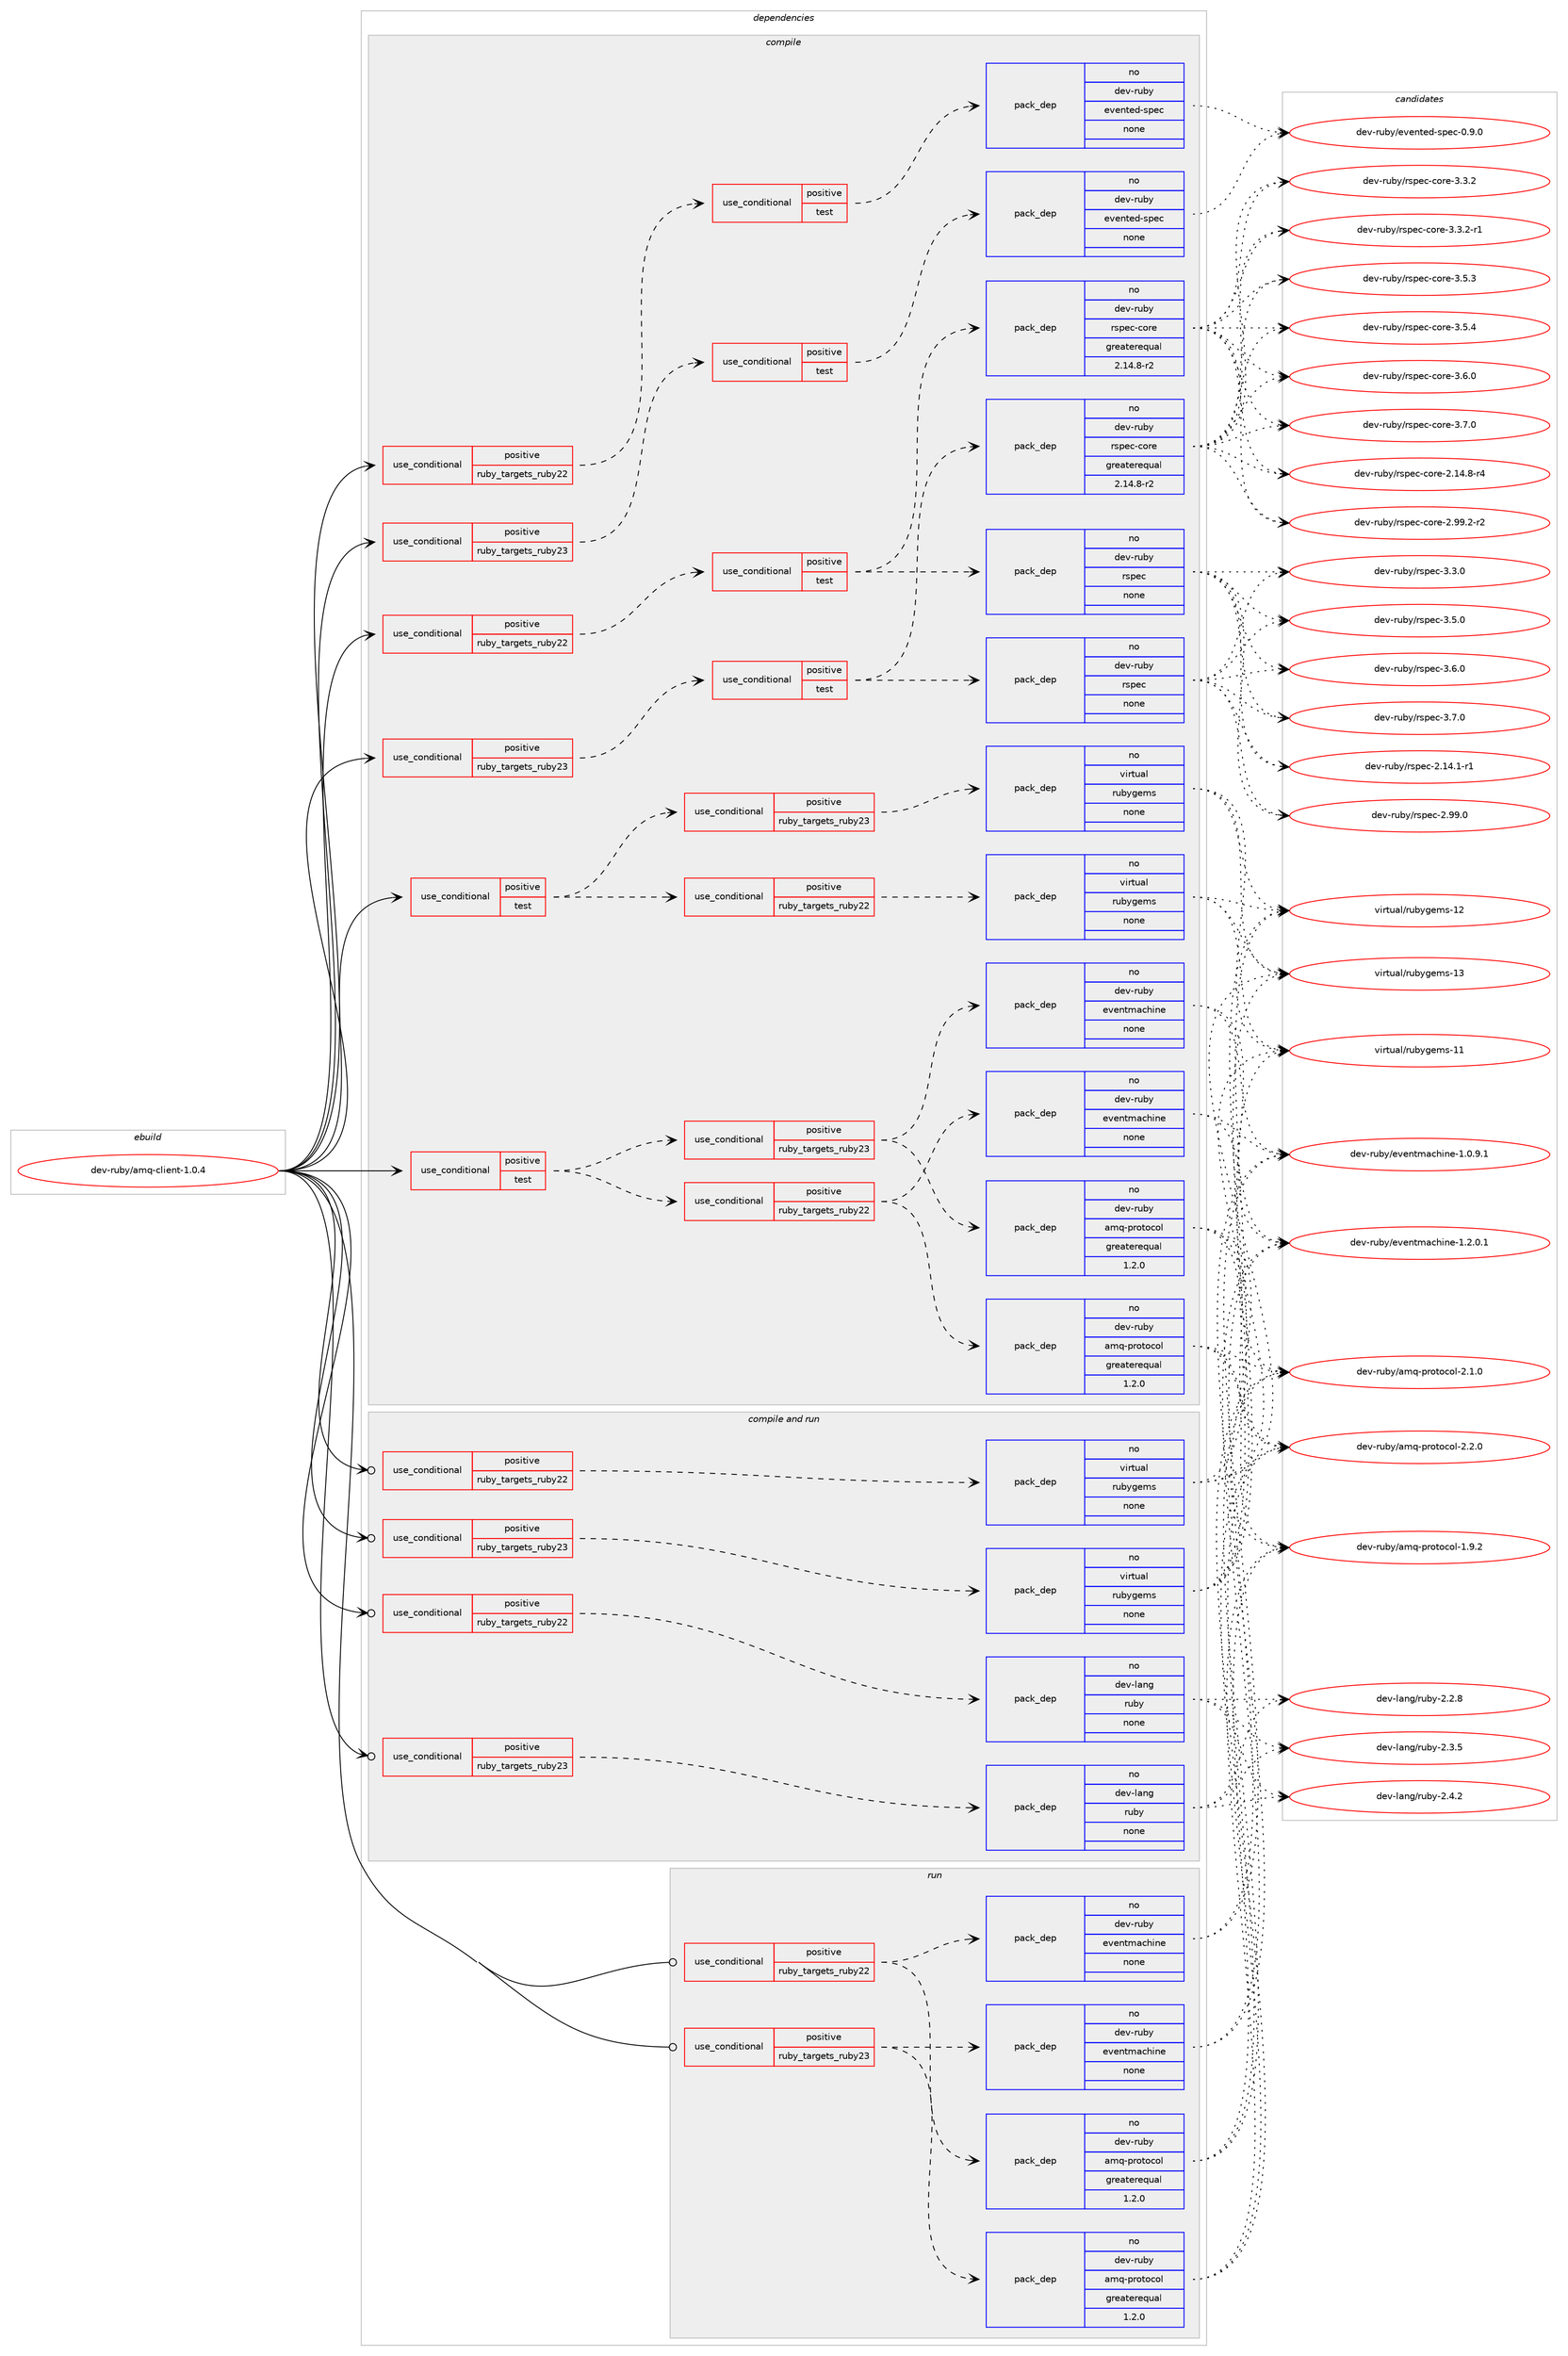 digraph prolog {

# *************
# Graph options
# *************

newrank=true;
concentrate=true;
compound=true;
graph [rankdir=LR,fontname=Helvetica,fontsize=10,ranksep=1.5];#, ranksep=2.5, nodesep=0.2];
edge  [arrowhead=vee];
node  [fontname=Helvetica,fontsize=10];

# **********
# The ebuild
# **********

subgraph cluster_leftcol {
color=gray;
rank=same;
label=<<i>ebuild</i>>;
id [label="dev-ruby/amq-client-1.0.4", color=red, width=4, href="../dev-ruby/amq-client-1.0.4.svg"];
}

# ****************
# The dependencies
# ****************

subgraph cluster_midcol {
color=gray;
label=<<i>dependencies</i>>;
subgraph cluster_compile {
fillcolor="#eeeeee";
style=filled;
label=<<i>compile</i>>;
subgraph cond51249 {
dependency227514 [label=<<TABLE BORDER="0" CELLBORDER="1" CELLSPACING="0" CELLPADDING="4"><TR><TD ROWSPAN="3" CELLPADDING="10">use_conditional</TD></TR><TR><TD>positive</TD></TR><TR><TD>ruby_targets_ruby22</TD></TR></TABLE>>, shape=none, color=red];
subgraph cond51250 {
dependency227515 [label=<<TABLE BORDER="0" CELLBORDER="1" CELLSPACING="0" CELLPADDING="4"><TR><TD ROWSPAN="3" CELLPADDING="10">use_conditional</TD></TR><TR><TD>positive</TD></TR><TR><TD>test</TD></TR></TABLE>>, shape=none, color=red];
subgraph pack172207 {
dependency227516 [label=<<TABLE BORDER="0" CELLBORDER="1" CELLSPACING="0" CELLPADDING="4" WIDTH="220"><TR><TD ROWSPAN="6" CELLPADDING="30">pack_dep</TD></TR><TR><TD WIDTH="110">no</TD></TR><TR><TD>dev-ruby</TD></TR><TR><TD>evented-spec</TD></TR><TR><TD>none</TD></TR><TR><TD></TD></TR></TABLE>>, shape=none, color=blue];
}
dependency227515:e -> dependency227516:w [weight=20,style="dashed",arrowhead="vee"];
}
dependency227514:e -> dependency227515:w [weight=20,style="dashed",arrowhead="vee"];
}
id:e -> dependency227514:w [weight=20,style="solid",arrowhead="vee"];
subgraph cond51251 {
dependency227517 [label=<<TABLE BORDER="0" CELLBORDER="1" CELLSPACING="0" CELLPADDING="4"><TR><TD ROWSPAN="3" CELLPADDING="10">use_conditional</TD></TR><TR><TD>positive</TD></TR><TR><TD>ruby_targets_ruby22</TD></TR></TABLE>>, shape=none, color=red];
subgraph cond51252 {
dependency227518 [label=<<TABLE BORDER="0" CELLBORDER="1" CELLSPACING="0" CELLPADDING="4"><TR><TD ROWSPAN="3" CELLPADDING="10">use_conditional</TD></TR><TR><TD>positive</TD></TR><TR><TD>test</TD></TR></TABLE>>, shape=none, color=red];
subgraph pack172208 {
dependency227519 [label=<<TABLE BORDER="0" CELLBORDER="1" CELLSPACING="0" CELLPADDING="4" WIDTH="220"><TR><TD ROWSPAN="6" CELLPADDING="30">pack_dep</TD></TR><TR><TD WIDTH="110">no</TD></TR><TR><TD>dev-ruby</TD></TR><TR><TD>rspec</TD></TR><TR><TD>none</TD></TR><TR><TD></TD></TR></TABLE>>, shape=none, color=blue];
}
dependency227518:e -> dependency227519:w [weight=20,style="dashed",arrowhead="vee"];
subgraph pack172209 {
dependency227520 [label=<<TABLE BORDER="0" CELLBORDER="1" CELLSPACING="0" CELLPADDING="4" WIDTH="220"><TR><TD ROWSPAN="6" CELLPADDING="30">pack_dep</TD></TR><TR><TD WIDTH="110">no</TD></TR><TR><TD>dev-ruby</TD></TR><TR><TD>rspec-core</TD></TR><TR><TD>greaterequal</TD></TR><TR><TD>2.14.8-r2</TD></TR></TABLE>>, shape=none, color=blue];
}
dependency227518:e -> dependency227520:w [weight=20,style="dashed",arrowhead="vee"];
}
dependency227517:e -> dependency227518:w [weight=20,style="dashed",arrowhead="vee"];
}
id:e -> dependency227517:w [weight=20,style="solid",arrowhead="vee"];
subgraph cond51253 {
dependency227521 [label=<<TABLE BORDER="0" CELLBORDER="1" CELLSPACING="0" CELLPADDING="4"><TR><TD ROWSPAN="3" CELLPADDING="10">use_conditional</TD></TR><TR><TD>positive</TD></TR><TR><TD>ruby_targets_ruby23</TD></TR></TABLE>>, shape=none, color=red];
subgraph cond51254 {
dependency227522 [label=<<TABLE BORDER="0" CELLBORDER="1" CELLSPACING="0" CELLPADDING="4"><TR><TD ROWSPAN="3" CELLPADDING="10">use_conditional</TD></TR><TR><TD>positive</TD></TR><TR><TD>test</TD></TR></TABLE>>, shape=none, color=red];
subgraph pack172210 {
dependency227523 [label=<<TABLE BORDER="0" CELLBORDER="1" CELLSPACING="0" CELLPADDING="4" WIDTH="220"><TR><TD ROWSPAN="6" CELLPADDING="30">pack_dep</TD></TR><TR><TD WIDTH="110">no</TD></TR><TR><TD>dev-ruby</TD></TR><TR><TD>evented-spec</TD></TR><TR><TD>none</TD></TR><TR><TD></TD></TR></TABLE>>, shape=none, color=blue];
}
dependency227522:e -> dependency227523:w [weight=20,style="dashed",arrowhead="vee"];
}
dependency227521:e -> dependency227522:w [weight=20,style="dashed",arrowhead="vee"];
}
id:e -> dependency227521:w [weight=20,style="solid",arrowhead="vee"];
subgraph cond51255 {
dependency227524 [label=<<TABLE BORDER="0" CELLBORDER="1" CELLSPACING="0" CELLPADDING="4"><TR><TD ROWSPAN="3" CELLPADDING="10">use_conditional</TD></TR><TR><TD>positive</TD></TR><TR><TD>ruby_targets_ruby23</TD></TR></TABLE>>, shape=none, color=red];
subgraph cond51256 {
dependency227525 [label=<<TABLE BORDER="0" CELLBORDER="1" CELLSPACING="0" CELLPADDING="4"><TR><TD ROWSPAN="3" CELLPADDING="10">use_conditional</TD></TR><TR><TD>positive</TD></TR><TR><TD>test</TD></TR></TABLE>>, shape=none, color=red];
subgraph pack172211 {
dependency227526 [label=<<TABLE BORDER="0" CELLBORDER="1" CELLSPACING="0" CELLPADDING="4" WIDTH="220"><TR><TD ROWSPAN="6" CELLPADDING="30">pack_dep</TD></TR><TR><TD WIDTH="110">no</TD></TR><TR><TD>dev-ruby</TD></TR><TR><TD>rspec</TD></TR><TR><TD>none</TD></TR><TR><TD></TD></TR></TABLE>>, shape=none, color=blue];
}
dependency227525:e -> dependency227526:w [weight=20,style="dashed",arrowhead="vee"];
subgraph pack172212 {
dependency227527 [label=<<TABLE BORDER="0" CELLBORDER="1" CELLSPACING="0" CELLPADDING="4" WIDTH="220"><TR><TD ROWSPAN="6" CELLPADDING="30">pack_dep</TD></TR><TR><TD WIDTH="110">no</TD></TR><TR><TD>dev-ruby</TD></TR><TR><TD>rspec-core</TD></TR><TR><TD>greaterequal</TD></TR><TR><TD>2.14.8-r2</TD></TR></TABLE>>, shape=none, color=blue];
}
dependency227525:e -> dependency227527:w [weight=20,style="dashed",arrowhead="vee"];
}
dependency227524:e -> dependency227525:w [weight=20,style="dashed",arrowhead="vee"];
}
id:e -> dependency227524:w [weight=20,style="solid",arrowhead="vee"];
subgraph cond51257 {
dependency227528 [label=<<TABLE BORDER="0" CELLBORDER="1" CELLSPACING="0" CELLPADDING="4"><TR><TD ROWSPAN="3" CELLPADDING="10">use_conditional</TD></TR><TR><TD>positive</TD></TR><TR><TD>test</TD></TR></TABLE>>, shape=none, color=red];
subgraph cond51258 {
dependency227529 [label=<<TABLE BORDER="0" CELLBORDER="1" CELLSPACING="0" CELLPADDING="4"><TR><TD ROWSPAN="3" CELLPADDING="10">use_conditional</TD></TR><TR><TD>positive</TD></TR><TR><TD>ruby_targets_ruby22</TD></TR></TABLE>>, shape=none, color=red];
subgraph pack172213 {
dependency227530 [label=<<TABLE BORDER="0" CELLBORDER="1" CELLSPACING="0" CELLPADDING="4" WIDTH="220"><TR><TD ROWSPAN="6" CELLPADDING="30">pack_dep</TD></TR><TR><TD WIDTH="110">no</TD></TR><TR><TD>dev-ruby</TD></TR><TR><TD>amq-protocol</TD></TR><TR><TD>greaterequal</TD></TR><TR><TD>1.2.0</TD></TR></TABLE>>, shape=none, color=blue];
}
dependency227529:e -> dependency227530:w [weight=20,style="dashed",arrowhead="vee"];
subgraph pack172214 {
dependency227531 [label=<<TABLE BORDER="0" CELLBORDER="1" CELLSPACING="0" CELLPADDING="4" WIDTH="220"><TR><TD ROWSPAN="6" CELLPADDING="30">pack_dep</TD></TR><TR><TD WIDTH="110">no</TD></TR><TR><TD>dev-ruby</TD></TR><TR><TD>eventmachine</TD></TR><TR><TD>none</TD></TR><TR><TD></TD></TR></TABLE>>, shape=none, color=blue];
}
dependency227529:e -> dependency227531:w [weight=20,style="dashed",arrowhead="vee"];
}
dependency227528:e -> dependency227529:w [weight=20,style="dashed",arrowhead="vee"];
subgraph cond51259 {
dependency227532 [label=<<TABLE BORDER="0" CELLBORDER="1" CELLSPACING="0" CELLPADDING="4"><TR><TD ROWSPAN="3" CELLPADDING="10">use_conditional</TD></TR><TR><TD>positive</TD></TR><TR><TD>ruby_targets_ruby23</TD></TR></TABLE>>, shape=none, color=red];
subgraph pack172215 {
dependency227533 [label=<<TABLE BORDER="0" CELLBORDER="1" CELLSPACING="0" CELLPADDING="4" WIDTH="220"><TR><TD ROWSPAN="6" CELLPADDING="30">pack_dep</TD></TR><TR><TD WIDTH="110">no</TD></TR><TR><TD>dev-ruby</TD></TR><TR><TD>amq-protocol</TD></TR><TR><TD>greaterequal</TD></TR><TR><TD>1.2.0</TD></TR></TABLE>>, shape=none, color=blue];
}
dependency227532:e -> dependency227533:w [weight=20,style="dashed",arrowhead="vee"];
subgraph pack172216 {
dependency227534 [label=<<TABLE BORDER="0" CELLBORDER="1" CELLSPACING="0" CELLPADDING="4" WIDTH="220"><TR><TD ROWSPAN="6" CELLPADDING="30">pack_dep</TD></TR><TR><TD WIDTH="110">no</TD></TR><TR><TD>dev-ruby</TD></TR><TR><TD>eventmachine</TD></TR><TR><TD>none</TD></TR><TR><TD></TD></TR></TABLE>>, shape=none, color=blue];
}
dependency227532:e -> dependency227534:w [weight=20,style="dashed",arrowhead="vee"];
}
dependency227528:e -> dependency227532:w [weight=20,style="dashed",arrowhead="vee"];
}
id:e -> dependency227528:w [weight=20,style="solid",arrowhead="vee"];
subgraph cond51260 {
dependency227535 [label=<<TABLE BORDER="0" CELLBORDER="1" CELLSPACING="0" CELLPADDING="4"><TR><TD ROWSPAN="3" CELLPADDING="10">use_conditional</TD></TR><TR><TD>positive</TD></TR><TR><TD>test</TD></TR></TABLE>>, shape=none, color=red];
subgraph cond51261 {
dependency227536 [label=<<TABLE BORDER="0" CELLBORDER="1" CELLSPACING="0" CELLPADDING="4"><TR><TD ROWSPAN="3" CELLPADDING="10">use_conditional</TD></TR><TR><TD>positive</TD></TR><TR><TD>ruby_targets_ruby22</TD></TR></TABLE>>, shape=none, color=red];
subgraph pack172217 {
dependency227537 [label=<<TABLE BORDER="0" CELLBORDER="1" CELLSPACING="0" CELLPADDING="4" WIDTH="220"><TR><TD ROWSPAN="6" CELLPADDING="30">pack_dep</TD></TR><TR><TD WIDTH="110">no</TD></TR><TR><TD>virtual</TD></TR><TR><TD>rubygems</TD></TR><TR><TD>none</TD></TR><TR><TD></TD></TR></TABLE>>, shape=none, color=blue];
}
dependency227536:e -> dependency227537:w [weight=20,style="dashed",arrowhead="vee"];
}
dependency227535:e -> dependency227536:w [weight=20,style="dashed",arrowhead="vee"];
subgraph cond51262 {
dependency227538 [label=<<TABLE BORDER="0" CELLBORDER="1" CELLSPACING="0" CELLPADDING="4"><TR><TD ROWSPAN="3" CELLPADDING="10">use_conditional</TD></TR><TR><TD>positive</TD></TR><TR><TD>ruby_targets_ruby23</TD></TR></TABLE>>, shape=none, color=red];
subgraph pack172218 {
dependency227539 [label=<<TABLE BORDER="0" CELLBORDER="1" CELLSPACING="0" CELLPADDING="4" WIDTH="220"><TR><TD ROWSPAN="6" CELLPADDING="30">pack_dep</TD></TR><TR><TD WIDTH="110">no</TD></TR><TR><TD>virtual</TD></TR><TR><TD>rubygems</TD></TR><TR><TD>none</TD></TR><TR><TD></TD></TR></TABLE>>, shape=none, color=blue];
}
dependency227538:e -> dependency227539:w [weight=20,style="dashed",arrowhead="vee"];
}
dependency227535:e -> dependency227538:w [weight=20,style="dashed",arrowhead="vee"];
}
id:e -> dependency227535:w [weight=20,style="solid",arrowhead="vee"];
}
subgraph cluster_compileandrun {
fillcolor="#eeeeee";
style=filled;
label=<<i>compile and run</i>>;
subgraph cond51263 {
dependency227540 [label=<<TABLE BORDER="0" CELLBORDER="1" CELLSPACING="0" CELLPADDING="4"><TR><TD ROWSPAN="3" CELLPADDING="10">use_conditional</TD></TR><TR><TD>positive</TD></TR><TR><TD>ruby_targets_ruby22</TD></TR></TABLE>>, shape=none, color=red];
subgraph pack172219 {
dependency227541 [label=<<TABLE BORDER="0" CELLBORDER="1" CELLSPACING="0" CELLPADDING="4" WIDTH="220"><TR><TD ROWSPAN="6" CELLPADDING="30">pack_dep</TD></TR><TR><TD WIDTH="110">no</TD></TR><TR><TD>dev-lang</TD></TR><TR><TD>ruby</TD></TR><TR><TD>none</TD></TR><TR><TD></TD></TR></TABLE>>, shape=none, color=blue];
}
dependency227540:e -> dependency227541:w [weight=20,style="dashed",arrowhead="vee"];
}
id:e -> dependency227540:w [weight=20,style="solid",arrowhead="odotvee"];
subgraph cond51264 {
dependency227542 [label=<<TABLE BORDER="0" CELLBORDER="1" CELLSPACING="0" CELLPADDING="4"><TR><TD ROWSPAN="3" CELLPADDING="10">use_conditional</TD></TR><TR><TD>positive</TD></TR><TR><TD>ruby_targets_ruby22</TD></TR></TABLE>>, shape=none, color=red];
subgraph pack172220 {
dependency227543 [label=<<TABLE BORDER="0" CELLBORDER="1" CELLSPACING="0" CELLPADDING="4" WIDTH="220"><TR><TD ROWSPAN="6" CELLPADDING="30">pack_dep</TD></TR><TR><TD WIDTH="110">no</TD></TR><TR><TD>virtual</TD></TR><TR><TD>rubygems</TD></TR><TR><TD>none</TD></TR><TR><TD></TD></TR></TABLE>>, shape=none, color=blue];
}
dependency227542:e -> dependency227543:w [weight=20,style="dashed",arrowhead="vee"];
}
id:e -> dependency227542:w [weight=20,style="solid",arrowhead="odotvee"];
subgraph cond51265 {
dependency227544 [label=<<TABLE BORDER="0" CELLBORDER="1" CELLSPACING="0" CELLPADDING="4"><TR><TD ROWSPAN="3" CELLPADDING="10">use_conditional</TD></TR><TR><TD>positive</TD></TR><TR><TD>ruby_targets_ruby23</TD></TR></TABLE>>, shape=none, color=red];
subgraph pack172221 {
dependency227545 [label=<<TABLE BORDER="0" CELLBORDER="1" CELLSPACING="0" CELLPADDING="4" WIDTH="220"><TR><TD ROWSPAN="6" CELLPADDING="30">pack_dep</TD></TR><TR><TD WIDTH="110">no</TD></TR><TR><TD>dev-lang</TD></TR><TR><TD>ruby</TD></TR><TR><TD>none</TD></TR><TR><TD></TD></TR></TABLE>>, shape=none, color=blue];
}
dependency227544:e -> dependency227545:w [weight=20,style="dashed",arrowhead="vee"];
}
id:e -> dependency227544:w [weight=20,style="solid",arrowhead="odotvee"];
subgraph cond51266 {
dependency227546 [label=<<TABLE BORDER="0" CELLBORDER="1" CELLSPACING="0" CELLPADDING="4"><TR><TD ROWSPAN="3" CELLPADDING="10">use_conditional</TD></TR><TR><TD>positive</TD></TR><TR><TD>ruby_targets_ruby23</TD></TR></TABLE>>, shape=none, color=red];
subgraph pack172222 {
dependency227547 [label=<<TABLE BORDER="0" CELLBORDER="1" CELLSPACING="0" CELLPADDING="4" WIDTH="220"><TR><TD ROWSPAN="6" CELLPADDING="30">pack_dep</TD></TR><TR><TD WIDTH="110">no</TD></TR><TR><TD>virtual</TD></TR><TR><TD>rubygems</TD></TR><TR><TD>none</TD></TR><TR><TD></TD></TR></TABLE>>, shape=none, color=blue];
}
dependency227546:e -> dependency227547:w [weight=20,style="dashed",arrowhead="vee"];
}
id:e -> dependency227546:w [weight=20,style="solid",arrowhead="odotvee"];
}
subgraph cluster_run {
fillcolor="#eeeeee";
style=filled;
label=<<i>run</i>>;
subgraph cond51267 {
dependency227548 [label=<<TABLE BORDER="0" CELLBORDER="1" CELLSPACING="0" CELLPADDING="4"><TR><TD ROWSPAN="3" CELLPADDING="10">use_conditional</TD></TR><TR><TD>positive</TD></TR><TR><TD>ruby_targets_ruby22</TD></TR></TABLE>>, shape=none, color=red];
subgraph pack172223 {
dependency227549 [label=<<TABLE BORDER="0" CELLBORDER="1" CELLSPACING="0" CELLPADDING="4" WIDTH="220"><TR><TD ROWSPAN="6" CELLPADDING="30">pack_dep</TD></TR><TR><TD WIDTH="110">no</TD></TR><TR><TD>dev-ruby</TD></TR><TR><TD>amq-protocol</TD></TR><TR><TD>greaterequal</TD></TR><TR><TD>1.2.0</TD></TR></TABLE>>, shape=none, color=blue];
}
dependency227548:e -> dependency227549:w [weight=20,style="dashed",arrowhead="vee"];
subgraph pack172224 {
dependency227550 [label=<<TABLE BORDER="0" CELLBORDER="1" CELLSPACING="0" CELLPADDING="4" WIDTH="220"><TR><TD ROWSPAN="6" CELLPADDING="30">pack_dep</TD></TR><TR><TD WIDTH="110">no</TD></TR><TR><TD>dev-ruby</TD></TR><TR><TD>eventmachine</TD></TR><TR><TD>none</TD></TR><TR><TD></TD></TR></TABLE>>, shape=none, color=blue];
}
dependency227548:e -> dependency227550:w [weight=20,style="dashed",arrowhead="vee"];
}
id:e -> dependency227548:w [weight=20,style="solid",arrowhead="odot"];
subgraph cond51268 {
dependency227551 [label=<<TABLE BORDER="0" CELLBORDER="1" CELLSPACING="0" CELLPADDING="4"><TR><TD ROWSPAN="3" CELLPADDING="10">use_conditional</TD></TR><TR><TD>positive</TD></TR><TR><TD>ruby_targets_ruby23</TD></TR></TABLE>>, shape=none, color=red];
subgraph pack172225 {
dependency227552 [label=<<TABLE BORDER="0" CELLBORDER="1" CELLSPACING="0" CELLPADDING="4" WIDTH="220"><TR><TD ROWSPAN="6" CELLPADDING="30">pack_dep</TD></TR><TR><TD WIDTH="110">no</TD></TR><TR><TD>dev-ruby</TD></TR><TR><TD>amq-protocol</TD></TR><TR><TD>greaterequal</TD></TR><TR><TD>1.2.0</TD></TR></TABLE>>, shape=none, color=blue];
}
dependency227551:e -> dependency227552:w [weight=20,style="dashed",arrowhead="vee"];
subgraph pack172226 {
dependency227553 [label=<<TABLE BORDER="0" CELLBORDER="1" CELLSPACING="0" CELLPADDING="4" WIDTH="220"><TR><TD ROWSPAN="6" CELLPADDING="30">pack_dep</TD></TR><TR><TD WIDTH="110">no</TD></TR><TR><TD>dev-ruby</TD></TR><TR><TD>eventmachine</TD></TR><TR><TD>none</TD></TR><TR><TD></TD></TR></TABLE>>, shape=none, color=blue];
}
dependency227551:e -> dependency227553:w [weight=20,style="dashed",arrowhead="vee"];
}
id:e -> dependency227551:w [weight=20,style="solid",arrowhead="odot"];
}
}

# **************
# The candidates
# **************

subgraph cluster_choices {
rank=same;
color=gray;
label=<<i>candidates</i>>;

subgraph choice172207 {
color=black;
nodesep=1;
choice1001011184511411798121471011181011101161011004511511210199454846574648 [label="dev-ruby/evented-spec-0.9.0", color=red, width=4,href="../dev-ruby/evented-spec-0.9.0.svg"];
dependency227516:e -> choice1001011184511411798121471011181011101161011004511511210199454846574648:w [style=dotted,weight="100"];
}
subgraph choice172208 {
color=black;
nodesep=1;
choice10010111845114117981214711411511210199455046495246494511449 [label="dev-ruby/rspec-2.14.1-r1", color=red, width=4,href="../dev-ruby/rspec-2.14.1-r1.svg"];
choice1001011184511411798121471141151121019945504657574648 [label="dev-ruby/rspec-2.99.0", color=red, width=4,href="../dev-ruby/rspec-2.99.0.svg"];
choice10010111845114117981214711411511210199455146514648 [label="dev-ruby/rspec-3.3.0", color=red, width=4,href="../dev-ruby/rspec-3.3.0.svg"];
choice10010111845114117981214711411511210199455146534648 [label="dev-ruby/rspec-3.5.0", color=red, width=4,href="../dev-ruby/rspec-3.5.0.svg"];
choice10010111845114117981214711411511210199455146544648 [label="dev-ruby/rspec-3.6.0", color=red, width=4,href="../dev-ruby/rspec-3.6.0.svg"];
choice10010111845114117981214711411511210199455146554648 [label="dev-ruby/rspec-3.7.0", color=red, width=4,href="../dev-ruby/rspec-3.7.0.svg"];
dependency227519:e -> choice10010111845114117981214711411511210199455046495246494511449:w [style=dotted,weight="100"];
dependency227519:e -> choice1001011184511411798121471141151121019945504657574648:w [style=dotted,weight="100"];
dependency227519:e -> choice10010111845114117981214711411511210199455146514648:w [style=dotted,weight="100"];
dependency227519:e -> choice10010111845114117981214711411511210199455146534648:w [style=dotted,weight="100"];
dependency227519:e -> choice10010111845114117981214711411511210199455146544648:w [style=dotted,weight="100"];
dependency227519:e -> choice10010111845114117981214711411511210199455146554648:w [style=dotted,weight="100"];
}
subgraph choice172209 {
color=black;
nodesep=1;
choice100101118451141179812147114115112101994599111114101455046495246564511452 [label="dev-ruby/rspec-core-2.14.8-r4", color=red, width=4,href="../dev-ruby/rspec-core-2.14.8-r4.svg"];
choice100101118451141179812147114115112101994599111114101455046575746504511450 [label="dev-ruby/rspec-core-2.99.2-r2", color=red, width=4,href="../dev-ruby/rspec-core-2.99.2-r2.svg"];
choice100101118451141179812147114115112101994599111114101455146514650 [label="dev-ruby/rspec-core-3.3.2", color=red, width=4,href="../dev-ruby/rspec-core-3.3.2.svg"];
choice1001011184511411798121471141151121019945991111141014551465146504511449 [label="dev-ruby/rspec-core-3.3.2-r1", color=red, width=4,href="../dev-ruby/rspec-core-3.3.2-r1.svg"];
choice100101118451141179812147114115112101994599111114101455146534651 [label="dev-ruby/rspec-core-3.5.3", color=red, width=4,href="../dev-ruby/rspec-core-3.5.3.svg"];
choice100101118451141179812147114115112101994599111114101455146534652 [label="dev-ruby/rspec-core-3.5.4", color=red, width=4,href="../dev-ruby/rspec-core-3.5.4.svg"];
choice100101118451141179812147114115112101994599111114101455146544648 [label="dev-ruby/rspec-core-3.6.0", color=red, width=4,href="../dev-ruby/rspec-core-3.6.0.svg"];
choice100101118451141179812147114115112101994599111114101455146554648 [label="dev-ruby/rspec-core-3.7.0", color=red, width=4,href="../dev-ruby/rspec-core-3.7.0.svg"];
dependency227520:e -> choice100101118451141179812147114115112101994599111114101455046495246564511452:w [style=dotted,weight="100"];
dependency227520:e -> choice100101118451141179812147114115112101994599111114101455046575746504511450:w [style=dotted,weight="100"];
dependency227520:e -> choice100101118451141179812147114115112101994599111114101455146514650:w [style=dotted,weight="100"];
dependency227520:e -> choice1001011184511411798121471141151121019945991111141014551465146504511449:w [style=dotted,weight="100"];
dependency227520:e -> choice100101118451141179812147114115112101994599111114101455146534651:w [style=dotted,weight="100"];
dependency227520:e -> choice100101118451141179812147114115112101994599111114101455146534652:w [style=dotted,weight="100"];
dependency227520:e -> choice100101118451141179812147114115112101994599111114101455146544648:w [style=dotted,weight="100"];
dependency227520:e -> choice100101118451141179812147114115112101994599111114101455146554648:w [style=dotted,weight="100"];
}
subgraph choice172210 {
color=black;
nodesep=1;
choice1001011184511411798121471011181011101161011004511511210199454846574648 [label="dev-ruby/evented-spec-0.9.0", color=red, width=4,href="../dev-ruby/evented-spec-0.9.0.svg"];
dependency227523:e -> choice1001011184511411798121471011181011101161011004511511210199454846574648:w [style=dotted,weight="100"];
}
subgraph choice172211 {
color=black;
nodesep=1;
choice10010111845114117981214711411511210199455046495246494511449 [label="dev-ruby/rspec-2.14.1-r1", color=red, width=4,href="../dev-ruby/rspec-2.14.1-r1.svg"];
choice1001011184511411798121471141151121019945504657574648 [label="dev-ruby/rspec-2.99.0", color=red, width=4,href="../dev-ruby/rspec-2.99.0.svg"];
choice10010111845114117981214711411511210199455146514648 [label="dev-ruby/rspec-3.3.0", color=red, width=4,href="../dev-ruby/rspec-3.3.0.svg"];
choice10010111845114117981214711411511210199455146534648 [label="dev-ruby/rspec-3.5.0", color=red, width=4,href="../dev-ruby/rspec-3.5.0.svg"];
choice10010111845114117981214711411511210199455146544648 [label="dev-ruby/rspec-3.6.0", color=red, width=4,href="../dev-ruby/rspec-3.6.0.svg"];
choice10010111845114117981214711411511210199455146554648 [label="dev-ruby/rspec-3.7.0", color=red, width=4,href="../dev-ruby/rspec-3.7.0.svg"];
dependency227526:e -> choice10010111845114117981214711411511210199455046495246494511449:w [style=dotted,weight="100"];
dependency227526:e -> choice1001011184511411798121471141151121019945504657574648:w [style=dotted,weight="100"];
dependency227526:e -> choice10010111845114117981214711411511210199455146514648:w [style=dotted,weight="100"];
dependency227526:e -> choice10010111845114117981214711411511210199455146534648:w [style=dotted,weight="100"];
dependency227526:e -> choice10010111845114117981214711411511210199455146544648:w [style=dotted,weight="100"];
dependency227526:e -> choice10010111845114117981214711411511210199455146554648:w [style=dotted,weight="100"];
}
subgraph choice172212 {
color=black;
nodesep=1;
choice100101118451141179812147114115112101994599111114101455046495246564511452 [label="dev-ruby/rspec-core-2.14.8-r4", color=red, width=4,href="../dev-ruby/rspec-core-2.14.8-r4.svg"];
choice100101118451141179812147114115112101994599111114101455046575746504511450 [label="dev-ruby/rspec-core-2.99.2-r2", color=red, width=4,href="../dev-ruby/rspec-core-2.99.2-r2.svg"];
choice100101118451141179812147114115112101994599111114101455146514650 [label="dev-ruby/rspec-core-3.3.2", color=red, width=4,href="../dev-ruby/rspec-core-3.3.2.svg"];
choice1001011184511411798121471141151121019945991111141014551465146504511449 [label="dev-ruby/rspec-core-3.3.2-r1", color=red, width=4,href="../dev-ruby/rspec-core-3.3.2-r1.svg"];
choice100101118451141179812147114115112101994599111114101455146534651 [label="dev-ruby/rspec-core-3.5.3", color=red, width=4,href="../dev-ruby/rspec-core-3.5.3.svg"];
choice100101118451141179812147114115112101994599111114101455146534652 [label="dev-ruby/rspec-core-3.5.4", color=red, width=4,href="../dev-ruby/rspec-core-3.5.4.svg"];
choice100101118451141179812147114115112101994599111114101455146544648 [label="dev-ruby/rspec-core-3.6.0", color=red, width=4,href="../dev-ruby/rspec-core-3.6.0.svg"];
choice100101118451141179812147114115112101994599111114101455146554648 [label="dev-ruby/rspec-core-3.7.0", color=red, width=4,href="../dev-ruby/rspec-core-3.7.0.svg"];
dependency227527:e -> choice100101118451141179812147114115112101994599111114101455046495246564511452:w [style=dotted,weight="100"];
dependency227527:e -> choice100101118451141179812147114115112101994599111114101455046575746504511450:w [style=dotted,weight="100"];
dependency227527:e -> choice100101118451141179812147114115112101994599111114101455146514650:w [style=dotted,weight="100"];
dependency227527:e -> choice1001011184511411798121471141151121019945991111141014551465146504511449:w [style=dotted,weight="100"];
dependency227527:e -> choice100101118451141179812147114115112101994599111114101455146534651:w [style=dotted,weight="100"];
dependency227527:e -> choice100101118451141179812147114115112101994599111114101455146534652:w [style=dotted,weight="100"];
dependency227527:e -> choice100101118451141179812147114115112101994599111114101455146544648:w [style=dotted,weight="100"];
dependency227527:e -> choice100101118451141179812147114115112101994599111114101455146554648:w [style=dotted,weight="100"];
}
subgraph choice172213 {
color=black;
nodesep=1;
choice100101118451141179812147971091134511211411111611199111108454946574650 [label="dev-ruby/amq-protocol-1.9.2", color=red, width=4,href="../dev-ruby/amq-protocol-1.9.2.svg"];
choice100101118451141179812147971091134511211411111611199111108455046494648 [label="dev-ruby/amq-protocol-2.1.0", color=red, width=4,href="../dev-ruby/amq-protocol-2.1.0.svg"];
choice100101118451141179812147971091134511211411111611199111108455046504648 [label="dev-ruby/amq-protocol-2.2.0", color=red, width=4,href="../dev-ruby/amq-protocol-2.2.0.svg"];
dependency227530:e -> choice100101118451141179812147971091134511211411111611199111108454946574650:w [style=dotted,weight="100"];
dependency227530:e -> choice100101118451141179812147971091134511211411111611199111108455046494648:w [style=dotted,weight="100"];
dependency227530:e -> choice100101118451141179812147971091134511211411111611199111108455046504648:w [style=dotted,weight="100"];
}
subgraph choice172214 {
color=black;
nodesep=1;
choice10010111845114117981214710111810111011610997991041051101014549464846574649 [label="dev-ruby/eventmachine-1.0.9.1", color=red, width=4,href="../dev-ruby/eventmachine-1.0.9.1.svg"];
choice10010111845114117981214710111810111011610997991041051101014549465046484649 [label="dev-ruby/eventmachine-1.2.0.1", color=red, width=4,href="../dev-ruby/eventmachine-1.2.0.1.svg"];
dependency227531:e -> choice10010111845114117981214710111810111011610997991041051101014549464846574649:w [style=dotted,weight="100"];
dependency227531:e -> choice10010111845114117981214710111810111011610997991041051101014549465046484649:w [style=dotted,weight="100"];
}
subgraph choice172215 {
color=black;
nodesep=1;
choice100101118451141179812147971091134511211411111611199111108454946574650 [label="dev-ruby/amq-protocol-1.9.2", color=red, width=4,href="../dev-ruby/amq-protocol-1.9.2.svg"];
choice100101118451141179812147971091134511211411111611199111108455046494648 [label="dev-ruby/amq-protocol-2.1.0", color=red, width=4,href="../dev-ruby/amq-protocol-2.1.0.svg"];
choice100101118451141179812147971091134511211411111611199111108455046504648 [label="dev-ruby/amq-protocol-2.2.0", color=red, width=4,href="../dev-ruby/amq-protocol-2.2.0.svg"];
dependency227533:e -> choice100101118451141179812147971091134511211411111611199111108454946574650:w [style=dotted,weight="100"];
dependency227533:e -> choice100101118451141179812147971091134511211411111611199111108455046494648:w [style=dotted,weight="100"];
dependency227533:e -> choice100101118451141179812147971091134511211411111611199111108455046504648:w [style=dotted,weight="100"];
}
subgraph choice172216 {
color=black;
nodesep=1;
choice10010111845114117981214710111810111011610997991041051101014549464846574649 [label="dev-ruby/eventmachine-1.0.9.1", color=red, width=4,href="../dev-ruby/eventmachine-1.0.9.1.svg"];
choice10010111845114117981214710111810111011610997991041051101014549465046484649 [label="dev-ruby/eventmachine-1.2.0.1", color=red, width=4,href="../dev-ruby/eventmachine-1.2.0.1.svg"];
dependency227534:e -> choice10010111845114117981214710111810111011610997991041051101014549464846574649:w [style=dotted,weight="100"];
dependency227534:e -> choice10010111845114117981214710111810111011610997991041051101014549465046484649:w [style=dotted,weight="100"];
}
subgraph choice172217 {
color=black;
nodesep=1;
choice118105114116117971084711411798121103101109115454949 [label="virtual/rubygems-11", color=red, width=4,href="../virtual/rubygems-11.svg"];
choice118105114116117971084711411798121103101109115454950 [label="virtual/rubygems-12", color=red, width=4,href="../virtual/rubygems-12.svg"];
choice118105114116117971084711411798121103101109115454951 [label="virtual/rubygems-13", color=red, width=4,href="../virtual/rubygems-13.svg"];
dependency227537:e -> choice118105114116117971084711411798121103101109115454949:w [style=dotted,weight="100"];
dependency227537:e -> choice118105114116117971084711411798121103101109115454950:w [style=dotted,weight="100"];
dependency227537:e -> choice118105114116117971084711411798121103101109115454951:w [style=dotted,weight="100"];
}
subgraph choice172218 {
color=black;
nodesep=1;
choice118105114116117971084711411798121103101109115454949 [label="virtual/rubygems-11", color=red, width=4,href="../virtual/rubygems-11.svg"];
choice118105114116117971084711411798121103101109115454950 [label="virtual/rubygems-12", color=red, width=4,href="../virtual/rubygems-12.svg"];
choice118105114116117971084711411798121103101109115454951 [label="virtual/rubygems-13", color=red, width=4,href="../virtual/rubygems-13.svg"];
dependency227539:e -> choice118105114116117971084711411798121103101109115454949:w [style=dotted,weight="100"];
dependency227539:e -> choice118105114116117971084711411798121103101109115454950:w [style=dotted,weight="100"];
dependency227539:e -> choice118105114116117971084711411798121103101109115454951:w [style=dotted,weight="100"];
}
subgraph choice172219 {
color=black;
nodesep=1;
choice10010111845108971101034711411798121455046504656 [label="dev-lang/ruby-2.2.8", color=red, width=4,href="../dev-lang/ruby-2.2.8.svg"];
choice10010111845108971101034711411798121455046514653 [label="dev-lang/ruby-2.3.5", color=red, width=4,href="../dev-lang/ruby-2.3.5.svg"];
choice10010111845108971101034711411798121455046524650 [label="dev-lang/ruby-2.4.2", color=red, width=4,href="../dev-lang/ruby-2.4.2.svg"];
dependency227541:e -> choice10010111845108971101034711411798121455046504656:w [style=dotted,weight="100"];
dependency227541:e -> choice10010111845108971101034711411798121455046514653:w [style=dotted,weight="100"];
dependency227541:e -> choice10010111845108971101034711411798121455046524650:w [style=dotted,weight="100"];
}
subgraph choice172220 {
color=black;
nodesep=1;
choice118105114116117971084711411798121103101109115454949 [label="virtual/rubygems-11", color=red, width=4,href="../virtual/rubygems-11.svg"];
choice118105114116117971084711411798121103101109115454950 [label="virtual/rubygems-12", color=red, width=4,href="../virtual/rubygems-12.svg"];
choice118105114116117971084711411798121103101109115454951 [label="virtual/rubygems-13", color=red, width=4,href="../virtual/rubygems-13.svg"];
dependency227543:e -> choice118105114116117971084711411798121103101109115454949:w [style=dotted,weight="100"];
dependency227543:e -> choice118105114116117971084711411798121103101109115454950:w [style=dotted,weight="100"];
dependency227543:e -> choice118105114116117971084711411798121103101109115454951:w [style=dotted,weight="100"];
}
subgraph choice172221 {
color=black;
nodesep=1;
choice10010111845108971101034711411798121455046504656 [label="dev-lang/ruby-2.2.8", color=red, width=4,href="../dev-lang/ruby-2.2.8.svg"];
choice10010111845108971101034711411798121455046514653 [label="dev-lang/ruby-2.3.5", color=red, width=4,href="../dev-lang/ruby-2.3.5.svg"];
choice10010111845108971101034711411798121455046524650 [label="dev-lang/ruby-2.4.2", color=red, width=4,href="../dev-lang/ruby-2.4.2.svg"];
dependency227545:e -> choice10010111845108971101034711411798121455046504656:w [style=dotted,weight="100"];
dependency227545:e -> choice10010111845108971101034711411798121455046514653:w [style=dotted,weight="100"];
dependency227545:e -> choice10010111845108971101034711411798121455046524650:w [style=dotted,weight="100"];
}
subgraph choice172222 {
color=black;
nodesep=1;
choice118105114116117971084711411798121103101109115454949 [label="virtual/rubygems-11", color=red, width=4,href="../virtual/rubygems-11.svg"];
choice118105114116117971084711411798121103101109115454950 [label="virtual/rubygems-12", color=red, width=4,href="../virtual/rubygems-12.svg"];
choice118105114116117971084711411798121103101109115454951 [label="virtual/rubygems-13", color=red, width=4,href="../virtual/rubygems-13.svg"];
dependency227547:e -> choice118105114116117971084711411798121103101109115454949:w [style=dotted,weight="100"];
dependency227547:e -> choice118105114116117971084711411798121103101109115454950:w [style=dotted,weight="100"];
dependency227547:e -> choice118105114116117971084711411798121103101109115454951:w [style=dotted,weight="100"];
}
subgraph choice172223 {
color=black;
nodesep=1;
choice100101118451141179812147971091134511211411111611199111108454946574650 [label="dev-ruby/amq-protocol-1.9.2", color=red, width=4,href="../dev-ruby/amq-protocol-1.9.2.svg"];
choice100101118451141179812147971091134511211411111611199111108455046494648 [label="dev-ruby/amq-protocol-2.1.0", color=red, width=4,href="../dev-ruby/amq-protocol-2.1.0.svg"];
choice100101118451141179812147971091134511211411111611199111108455046504648 [label="dev-ruby/amq-protocol-2.2.0", color=red, width=4,href="../dev-ruby/amq-protocol-2.2.0.svg"];
dependency227549:e -> choice100101118451141179812147971091134511211411111611199111108454946574650:w [style=dotted,weight="100"];
dependency227549:e -> choice100101118451141179812147971091134511211411111611199111108455046494648:w [style=dotted,weight="100"];
dependency227549:e -> choice100101118451141179812147971091134511211411111611199111108455046504648:w [style=dotted,weight="100"];
}
subgraph choice172224 {
color=black;
nodesep=1;
choice10010111845114117981214710111810111011610997991041051101014549464846574649 [label="dev-ruby/eventmachine-1.0.9.1", color=red, width=4,href="../dev-ruby/eventmachine-1.0.9.1.svg"];
choice10010111845114117981214710111810111011610997991041051101014549465046484649 [label="dev-ruby/eventmachine-1.2.0.1", color=red, width=4,href="../dev-ruby/eventmachine-1.2.0.1.svg"];
dependency227550:e -> choice10010111845114117981214710111810111011610997991041051101014549464846574649:w [style=dotted,weight="100"];
dependency227550:e -> choice10010111845114117981214710111810111011610997991041051101014549465046484649:w [style=dotted,weight="100"];
}
subgraph choice172225 {
color=black;
nodesep=1;
choice100101118451141179812147971091134511211411111611199111108454946574650 [label="dev-ruby/amq-protocol-1.9.2", color=red, width=4,href="../dev-ruby/amq-protocol-1.9.2.svg"];
choice100101118451141179812147971091134511211411111611199111108455046494648 [label="dev-ruby/amq-protocol-2.1.0", color=red, width=4,href="../dev-ruby/amq-protocol-2.1.0.svg"];
choice100101118451141179812147971091134511211411111611199111108455046504648 [label="dev-ruby/amq-protocol-2.2.0", color=red, width=4,href="../dev-ruby/amq-protocol-2.2.0.svg"];
dependency227552:e -> choice100101118451141179812147971091134511211411111611199111108454946574650:w [style=dotted,weight="100"];
dependency227552:e -> choice100101118451141179812147971091134511211411111611199111108455046494648:w [style=dotted,weight="100"];
dependency227552:e -> choice100101118451141179812147971091134511211411111611199111108455046504648:w [style=dotted,weight="100"];
}
subgraph choice172226 {
color=black;
nodesep=1;
choice10010111845114117981214710111810111011610997991041051101014549464846574649 [label="dev-ruby/eventmachine-1.0.9.1", color=red, width=4,href="../dev-ruby/eventmachine-1.0.9.1.svg"];
choice10010111845114117981214710111810111011610997991041051101014549465046484649 [label="dev-ruby/eventmachine-1.2.0.1", color=red, width=4,href="../dev-ruby/eventmachine-1.2.0.1.svg"];
dependency227553:e -> choice10010111845114117981214710111810111011610997991041051101014549464846574649:w [style=dotted,weight="100"];
dependency227553:e -> choice10010111845114117981214710111810111011610997991041051101014549465046484649:w [style=dotted,weight="100"];
}
}

}
